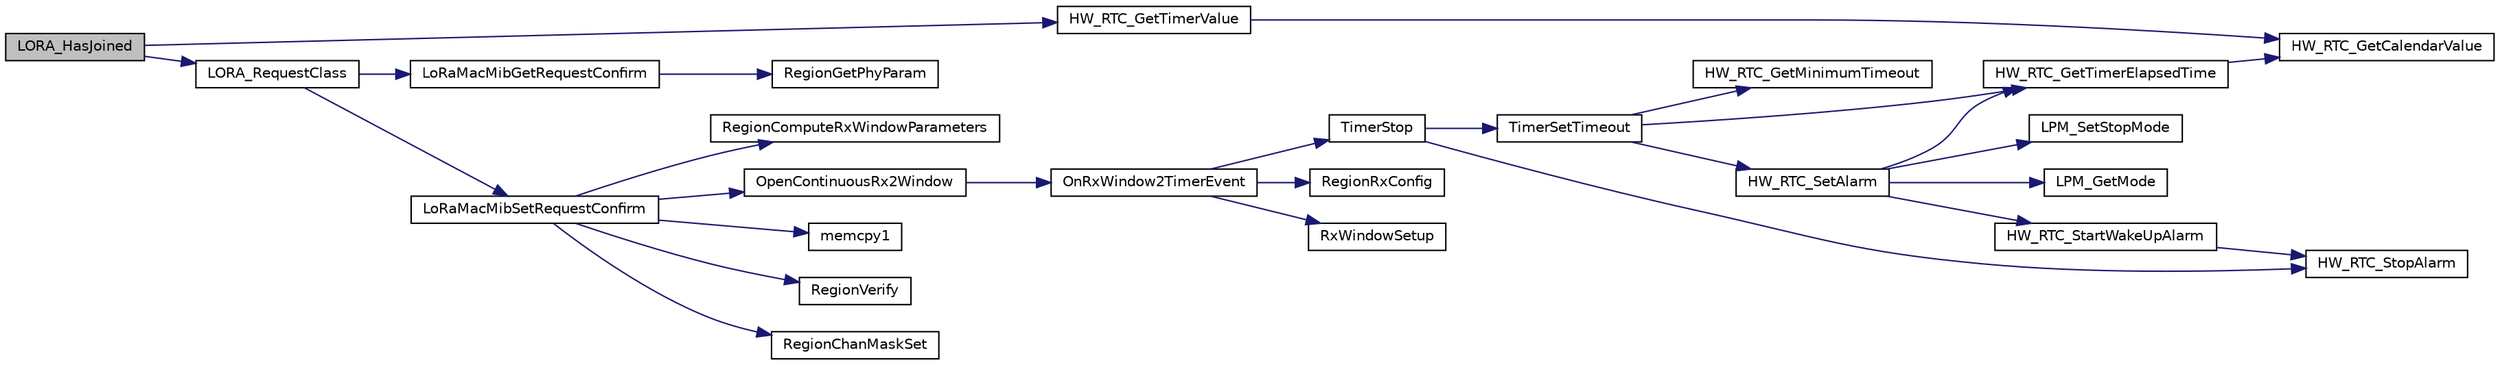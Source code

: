 digraph "LORA_HasJoined"
{
  edge [fontname="Helvetica",fontsize="10",labelfontname="Helvetica",labelfontsize="10"];
  node [fontname="Helvetica",fontsize="10",shape=record];
  rankdir="LR";
  Node65 [label="LORA_HasJoined",height=0.2,width=0.4,color="black", fillcolor="grey75", style="filled", fontcolor="black"];
  Node65 -> Node66 [color="midnightblue",fontsize="10",style="solid"];
  Node66 [label="HW_RTC_GetTimerValue",height=0.2,width=0.4,color="black", fillcolor="white", style="filled",URL="$group___lory_s_d_k___r_t_c___functions.html#gad0d80bf1ac3a9704f4b4b9d672f38daa",tooltip="Get the RTC timer value "];
  Node66 -> Node67 [color="midnightblue",fontsize="10",style="solid"];
  Node67 [label="HW_RTC_GetCalendarValue",height=0.2,width=0.4,color="black", fillcolor="white", style="filled",URL="$group___lory_s_d_k___r_t_c___functions.html#gaf81b8dc866a5c7b125355b55e3953387",tooltip="get current time from calendar in ticks "];
  Node65 -> Node68 [color="midnightblue",fontsize="10",style="solid"];
  Node68 [label="LORA_RequestClass",height=0.2,width=0.4,color="black", fillcolor="white", style="filled",URL="$lora_8c.html#a547a61266532616789a8a34655e04e30",tooltip="change Lora Class  callback LORA_ConfirmClass informs upper layer that the change has occured  Only s..."];
  Node68 -> Node69 [color="midnightblue",fontsize="10",style="solid"];
  Node69 [label="LoRaMacMibGetRequestConfirm",height=0.2,width=0.4,color="black", fillcolor="white", style="filled",URL="$group___l_o_r_a_m_a_c.html#ga3e208a4f73213aa801eeb9d9da7b71dd",tooltip="LoRaMAC MIB-Get "];
  Node69 -> Node70 [color="midnightblue",fontsize="10",style="solid"];
  Node70 [label="RegionGetPhyParam",height=0.2,width=0.4,color="black", fillcolor="white", style="filled",URL="$group___r_e_g_i_o_n.html#gafbd084611ba512035a6cbe7f3aa5857b",tooltip="The function gets a value of a specific phy attribute. "];
  Node68 -> Node71 [color="midnightblue",fontsize="10",style="solid"];
  Node71 [label="LoRaMacMibSetRequestConfirm",height=0.2,width=0.4,color="black", fillcolor="white", style="filled",URL="$group___l_o_r_a_m_a_c.html#ga7a4ee0ced221591206b09630d4a70844",tooltip="LoRaMAC MIB-Set "];
  Node71 -> Node72 [color="midnightblue",fontsize="10",style="solid"];
  Node72 [label="RegionComputeRxWindowParameters",height=0.2,width=0.4,color="black", fillcolor="white", style="filled",URL="$group___r_e_g_i_o_n.html#gabd3eb4e7db9b7987fabb9568f733a2b9"];
  Node71 -> Node73 [color="midnightblue",fontsize="10",style="solid"];
  Node73 [label="OpenContinuousRx2Window",height=0.2,width=0.4,color="black", fillcolor="white", style="filled",URL="$_lo_ra_mac_8c.html#aeadfc508b9129926685664bc456db4f6",tooltip="Opens up a continuous RX 2 window. This is used for class c devices. "];
  Node73 -> Node74 [color="midnightblue",fontsize="10",style="solid"];
  Node74 [label="OnRxWindow2TimerEvent",height=0.2,width=0.4,color="black", fillcolor="white", style="filled",URL="$_lo_ra_mac_8c.html#a280d52c79c5de2428ef3f1e361043b23",tooltip="Function executed on second Rx window timer event "];
  Node74 -> Node75 [color="midnightblue",fontsize="10",style="solid"];
  Node75 [label="TimerStop",height=0.2,width=0.4,color="black", fillcolor="white", style="filled",URL="$time_server_8c.html#a8ae899c4e8a9abf49d825d6959aa6bcb",tooltip="Stops and removes the timer object from the list of timer events "];
  Node75 -> Node76 [color="midnightblue",fontsize="10",style="solid"];
  Node76 [label="TimerSetTimeout",height=0.2,width=0.4,color="black", fillcolor="white", style="filled",URL="$time_server_8c.html#af90925c5246bd6bbc2863d08d4cca3a9",tooltip="Sets a timeout with the duration \"timestamp\" "];
  Node76 -> Node77 [color="midnightblue",fontsize="10",style="solid"];
  Node77 [label="HW_RTC_GetMinimumTimeout",height=0.2,width=0.4,color="black", fillcolor="white", style="filled",URL="$group___lory_s_d_k___r_t_c___functions.html#ga254f9e5c17daff978fef15be01021c51",tooltip="Return the minimum timeout the RTC is able to handle "];
  Node76 -> Node78 [color="midnightblue",fontsize="10",style="solid"];
  Node78 [label="HW_RTC_GetTimerElapsedTime",height=0.2,width=0.4,color="black", fillcolor="white", style="filled",URL="$group___lory_s_d_k___r_t_c___functions.html#ga7961116aa831950b62a413ecbbcfb02a",tooltip="Get the RTC timer elapsed time since the last Reference was set "];
  Node78 -> Node67 [color="midnightblue",fontsize="10",style="solid"];
  Node76 -> Node79 [color="midnightblue",fontsize="10",style="solid"];
  Node79 [label="HW_RTC_SetAlarm",height=0.2,width=0.4,color="black", fillcolor="white", style="filled",URL="$group___lory_s_d_k___r_t_c___functions.html#ga09cec56d54c13de658fafdd003390771",tooltip="Set the alarm "];
  Node79 -> Node78 [color="midnightblue",fontsize="10",style="solid"];
  Node79 -> Node80 [color="midnightblue",fontsize="10",style="solid"];
  Node80 [label="LPM_SetStopMode",height=0.2,width=0.4,color="black", fillcolor="white", style="filled",URL="$low__power__manager_8c.html#ac8a0ff787d7d417b9e1f0697a1d5fd6d",tooltip="This API notifies the low power manager if the specified user allows the Off mode or not..."];
  Node79 -> Node81 [color="midnightblue",fontsize="10",style="solid"];
  Node81 [label="LPM_GetMode",height=0.2,width=0.4,color="black", fillcolor="white", style="filled",URL="$low__power__manager_8c.html#ae9107e412181f10977b724c346cebd45",tooltip="This API returns the Low Power Mode selected that will be applied when the system will enter low powe..."];
  Node79 -> Node82 [color="midnightblue",fontsize="10",style="solid"];
  Node82 [label="HW_RTC_StartWakeUpAlarm",height=0.2,width=0.4,color="black", fillcolor="white", style="filled",URL="$group___lory_s_d_k___r_t_c___functions.html#ga60703fcfc4abd73a2efc980e8bb6ad27",tooltip="start wake up alarm "];
  Node82 -> Node83 [color="midnightblue",fontsize="10",style="solid"];
  Node83 [label="HW_RTC_StopAlarm",height=0.2,width=0.4,color="black", fillcolor="white", style="filled",URL="$group___lory_s_d_k___r_t_c___functions.html#ga227be06e4dc1332d46ff12519db183b5",tooltip="Stop the Alarm "];
  Node75 -> Node83 [color="midnightblue",fontsize="10",style="solid"];
  Node74 -> Node84 [color="midnightblue",fontsize="10",style="solid"];
  Node84 [label="RegionRxConfig",height=0.2,width=0.4,color="black", fillcolor="white", style="filled",URL="$group___r_e_g_i_o_n.html#gaf89984d30239d6597190409068031465",tooltip="Configuration of the RX windows. "];
  Node74 -> Node85 [color="midnightblue",fontsize="10",style="solid"];
  Node85 [label="RxWindowSetup",height=0.2,width=0.4,color="black", fillcolor="white", style="filled",URL="$_lo_ra_mac_8c.html#a665f9a0f2130f97e3a3cc3ba8c14c208",tooltip="Initializes and opens the reception window "];
  Node71 -> Node86 [color="midnightblue",fontsize="10",style="solid"];
  Node86 [label="memcpy1",height=0.2,width=0.4,color="black", fillcolor="white", style="filled",URL="$utilities_8c.html#abfbe672c7136122f16c9214bc4ba8d21",tooltip="Copies size elements of src array to dst array "];
  Node71 -> Node87 [color="midnightblue",fontsize="10",style="solid"];
  Node87 [label="RegionVerify",height=0.2,width=0.4,color="black", fillcolor="white", style="filled",URL="$group___r_e_g_i_o_n.html#ga7c1ff626bc1131889fa8de3197a1093a",tooltip="Verifies a parameter. "];
  Node71 -> Node88 [color="midnightblue",fontsize="10",style="solid"];
  Node88 [label="RegionChanMaskSet",height=0.2,width=0.4,color="black", fillcolor="white", style="filled",URL="$group___r_e_g_i_o_n.html#ga795ed3c13f4c8d03e39298fd64e5b2df",tooltip="Sets a channels mask. "];
}

